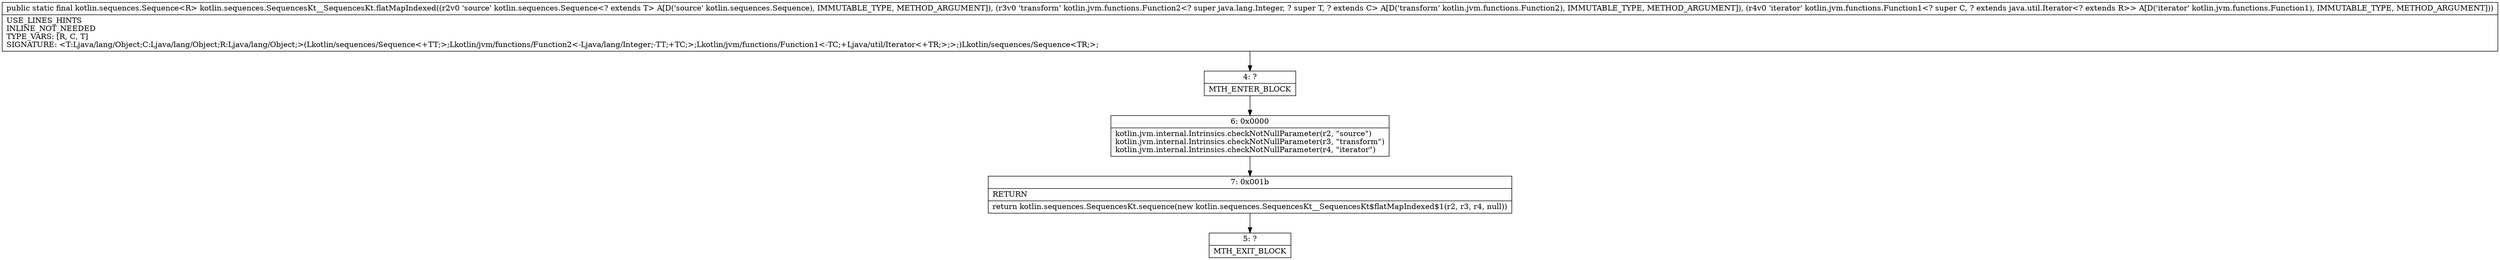 digraph "CFG forkotlin.sequences.SequencesKt__SequencesKt.flatMapIndexed(Lkotlin\/sequences\/Sequence;Lkotlin\/jvm\/functions\/Function2;Lkotlin\/jvm\/functions\/Function1;)Lkotlin\/sequences\/Sequence;" {
Node_4 [shape=record,label="{4\:\ ?|MTH_ENTER_BLOCK\l}"];
Node_6 [shape=record,label="{6\:\ 0x0000|kotlin.jvm.internal.Intrinsics.checkNotNullParameter(r2, \"source\")\lkotlin.jvm.internal.Intrinsics.checkNotNullParameter(r3, \"transform\")\lkotlin.jvm.internal.Intrinsics.checkNotNullParameter(r4, \"iterator\")\l}"];
Node_7 [shape=record,label="{7\:\ 0x001b|RETURN\l|return kotlin.sequences.SequencesKt.sequence(new kotlin.sequences.SequencesKt__SequencesKt$flatMapIndexed$1(r2, r3, r4, null))\l}"];
Node_5 [shape=record,label="{5\:\ ?|MTH_EXIT_BLOCK\l}"];
MethodNode[shape=record,label="{public static final kotlin.sequences.Sequence\<R\> kotlin.sequences.SequencesKt__SequencesKt.flatMapIndexed((r2v0 'source' kotlin.sequences.Sequence\<? extends T\> A[D('source' kotlin.sequences.Sequence), IMMUTABLE_TYPE, METHOD_ARGUMENT]), (r3v0 'transform' kotlin.jvm.functions.Function2\<? super java.lang.Integer, ? super T, ? extends C\> A[D('transform' kotlin.jvm.functions.Function2), IMMUTABLE_TYPE, METHOD_ARGUMENT]), (r4v0 'iterator' kotlin.jvm.functions.Function1\<? super C, ? extends java.util.Iterator\<? extends R\>\> A[D('iterator' kotlin.jvm.functions.Function1), IMMUTABLE_TYPE, METHOD_ARGUMENT]))  | USE_LINES_HINTS\lINLINE_NOT_NEEDED\lTYPE_VARS: [R, C, T]\lSIGNATURE: \<T:Ljava\/lang\/Object;C:Ljava\/lang\/Object;R:Ljava\/lang\/Object;\>(Lkotlin\/sequences\/Sequence\<+TT;\>;Lkotlin\/jvm\/functions\/Function2\<\-Ljava\/lang\/Integer;\-TT;+TC;\>;Lkotlin\/jvm\/functions\/Function1\<\-TC;+Ljava\/util\/Iterator\<+TR;\>;\>;)Lkotlin\/sequences\/Sequence\<TR;\>;\l}"];
MethodNode -> Node_4;Node_4 -> Node_6;
Node_6 -> Node_7;
Node_7 -> Node_5;
}

